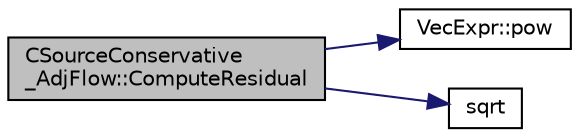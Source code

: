 digraph "CSourceConservative_AdjFlow::ComputeResidual"
{
 // LATEX_PDF_SIZE
  edge [fontname="Helvetica",fontsize="10",labelfontname="Helvetica",labelfontsize="10"];
  node [fontname="Helvetica",fontsize="10",shape=record];
  rankdir="LR";
  Node1 [label="CSourceConservative\l_AdjFlow::ComputeResidual",height=0.2,width=0.4,color="black", fillcolor="grey75", style="filled", fontcolor="black",tooltip="Source term integration using a conservative scheme."];
  Node1 -> Node2 [color="midnightblue",fontsize="10",style="solid",fontname="Helvetica"];
  Node2 [label="VecExpr::pow",height=0.2,width=0.4,color="black", fillcolor="white", style="filled",URL="$group__VecExpr.html#ga7fb255e1f2a1773d3cc6ff7bee1aadd2",tooltip=" "];
  Node1 -> Node3 [color="midnightblue",fontsize="10",style="solid",fontname="Helvetica"];
  Node3 [label="sqrt",height=0.2,width=0.4,color="black", fillcolor="white", style="filled",URL="$group__SIMD.html#ga54a1925ab40fb4249ea255072520de35",tooltip=" "];
}
